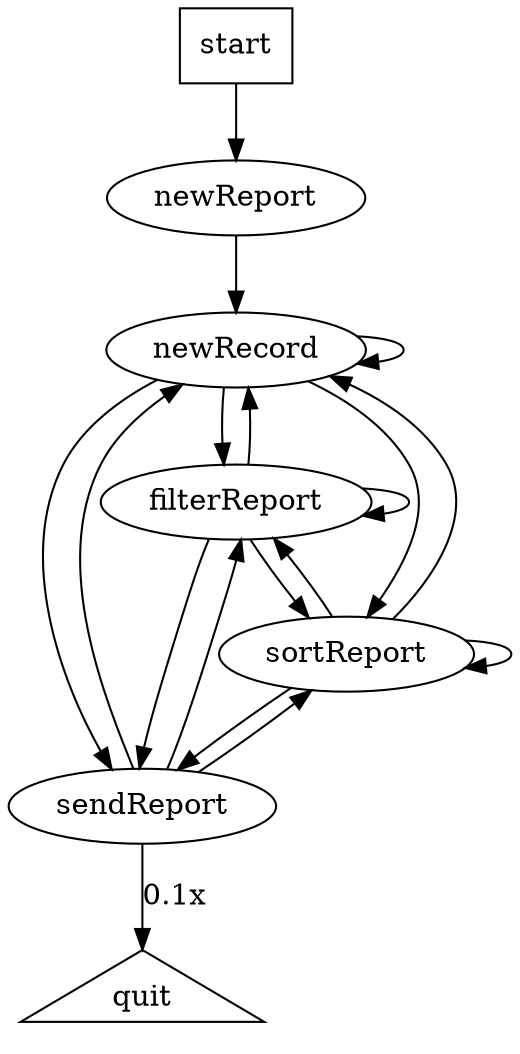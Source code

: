 digraph G {
    newRecord [label="newRecord"];
    filterReport [label="filterReport"];
    sendReport [label="sendReport"];
    start [label="start", shape=box];
    sortReport [label="sortReport"];
    newReport [label="newReport"];
    quit [label="quit", shape=triangle];
    newRecord -> sendReport;
    newRecord -> newRecord;
    newRecord -> sortReport;
    newRecord -> filterReport;
    filterReport -> sendReport;
    filterReport -> newRecord;
    filterReport -> sortReport;
    filterReport -> filterReport;
    sendReport -> sortReport;
    sendReport -> newRecord;
    sendReport -> filterReport;
    sendReport -> quit [label="0.1x"];
    start -> newReport;
    sortReport -> sendReport;
    sortReport -> newRecord;
    sortReport -> filterReport;
    sortReport -> sortReport;
    newReport -> newRecord;
}